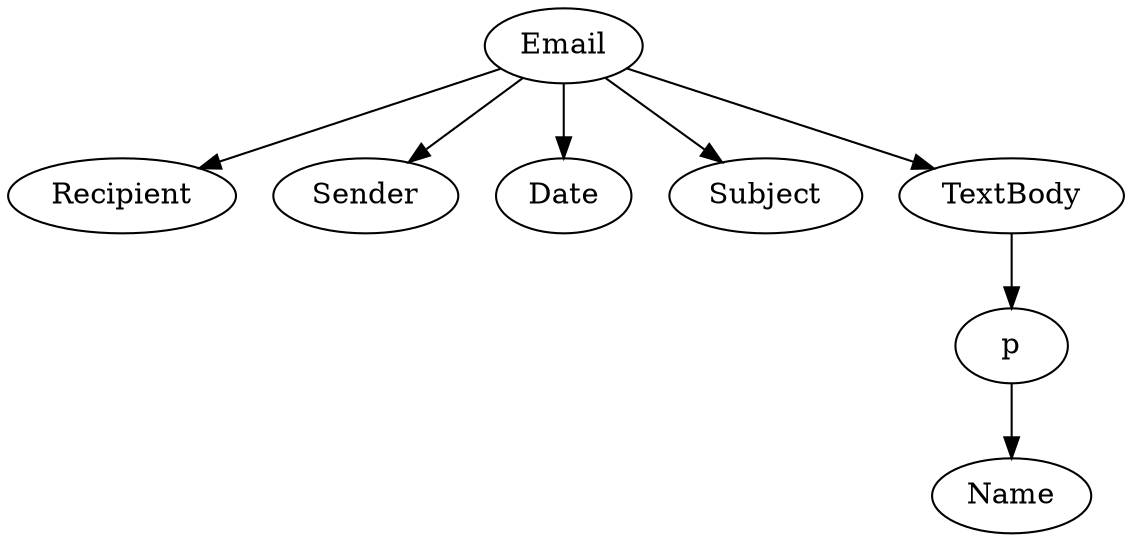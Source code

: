 


digraph Email {


  "Email" ;


  "Recipient" ;


  "Email" -> "Recipient" ;


  "Sender" ;


  "Email" -> "Sender" ;


  "Date" ;


  "Email" -> "Date" ;


  "Subject" ;


  "Email" -> "Subject" ;


  "TextBody" ;


  "p" ;


  "Name" ;


  "p" -> "Name" ;


  "TextBody" -> "p" ;


  "Email" -> "TextBody" ;


 }


